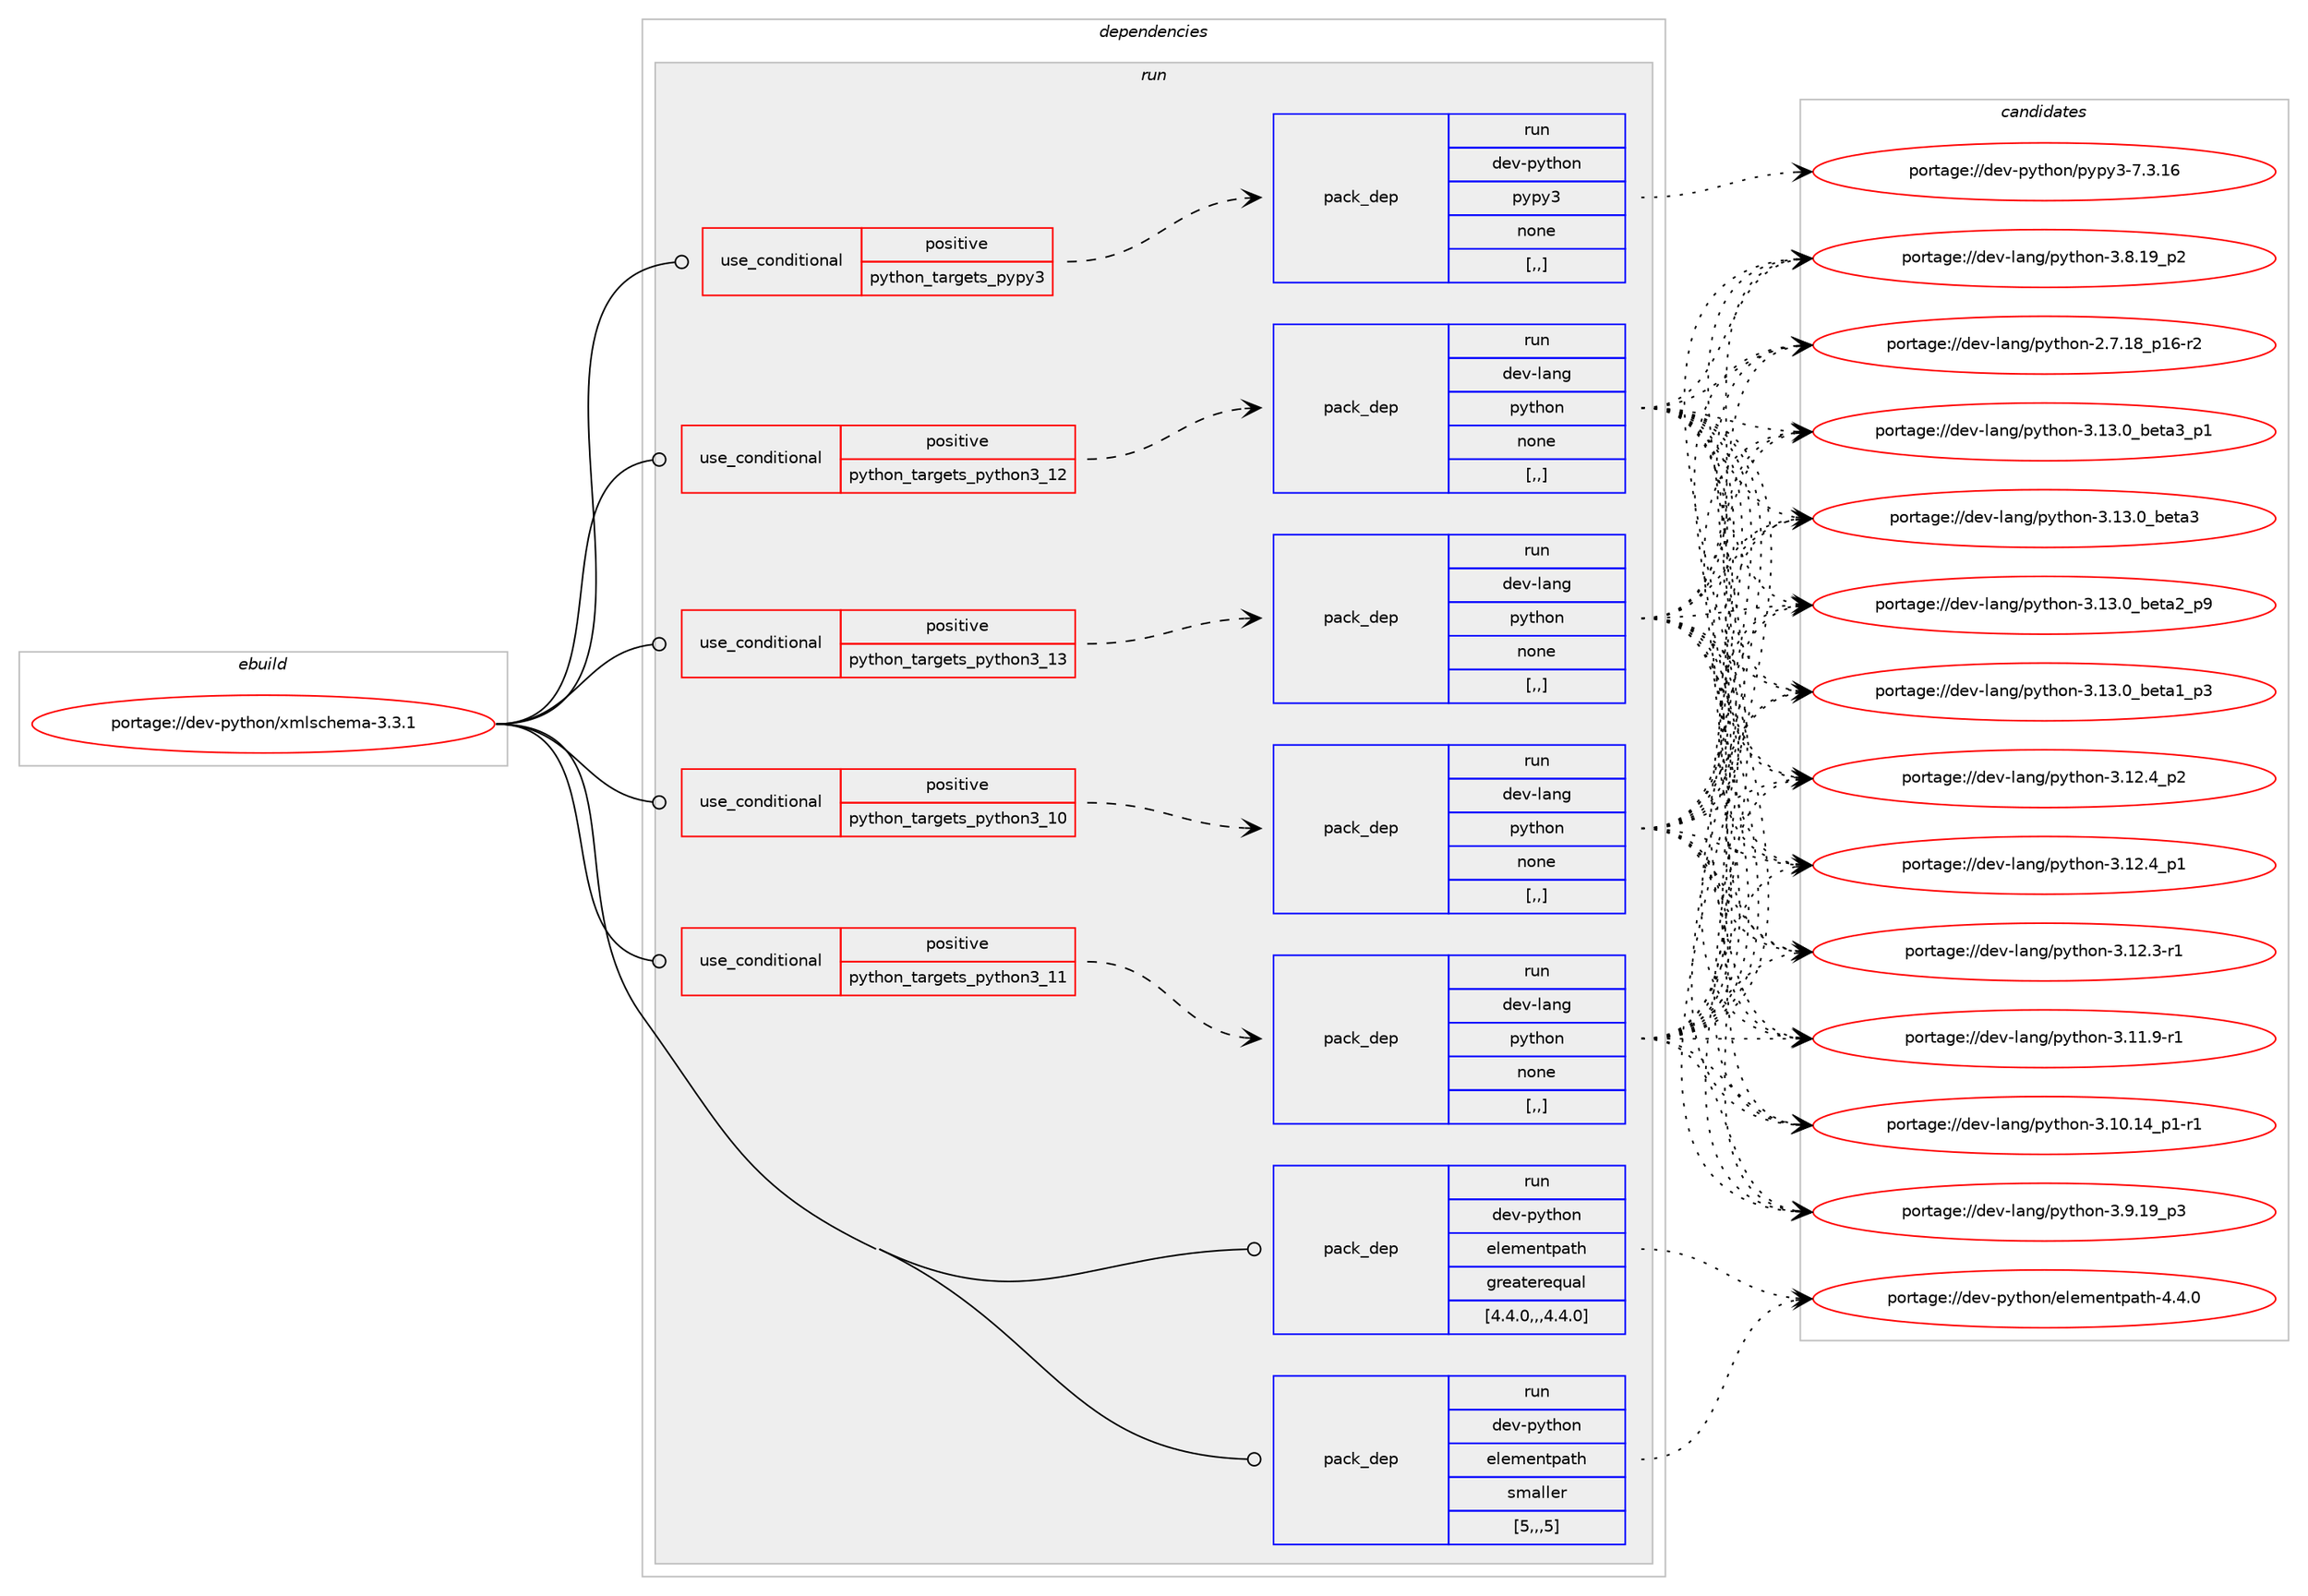 digraph prolog {

# *************
# Graph options
# *************

newrank=true;
concentrate=true;
compound=true;
graph [rankdir=LR,fontname=Helvetica,fontsize=10,ranksep=1.5];#, ranksep=2.5, nodesep=0.2];
edge  [arrowhead=vee];
node  [fontname=Helvetica,fontsize=10];

# **********
# The ebuild
# **********

subgraph cluster_leftcol {
color=gray;
rank=same;
label=<<i>ebuild</i>>;
id [label="portage://dev-python/xmlschema-3.3.1", color=red, width=4, href="../dev-python/xmlschema-3.3.1.svg"];
}

# ****************
# The dependencies
# ****************

subgraph cluster_midcol {
color=gray;
label=<<i>dependencies</i>>;
subgraph cluster_compile {
fillcolor="#eeeeee";
style=filled;
label=<<i>compile</i>>;
}
subgraph cluster_compileandrun {
fillcolor="#eeeeee";
style=filled;
label=<<i>compile and run</i>>;
}
subgraph cluster_run {
fillcolor="#eeeeee";
style=filled;
label=<<i>run</i>>;
subgraph cond40967 {
dependency166669 [label=<<TABLE BORDER="0" CELLBORDER="1" CELLSPACING="0" CELLPADDING="4"><TR><TD ROWSPAN="3" CELLPADDING="10">use_conditional</TD></TR><TR><TD>positive</TD></TR><TR><TD>python_targets_pypy3</TD></TR></TABLE>>, shape=none, color=red];
subgraph pack124441 {
dependency166670 [label=<<TABLE BORDER="0" CELLBORDER="1" CELLSPACING="0" CELLPADDING="4" WIDTH="220"><TR><TD ROWSPAN="6" CELLPADDING="30">pack_dep</TD></TR><TR><TD WIDTH="110">run</TD></TR><TR><TD>dev-python</TD></TR><TR><TD>pypy3</TD></TR><TR><TD>none</TD></TR><TR><TD>[,,]</TD></TR></TABLE>>, shape=none, color=blue];
}
dependency166669:e -> dependency166670:w [weight=20,style="dashed",arrowhead="vee"];
}
id:e -> dependency166669:w [weight=20,style="solid",arrowhead="odot"];
subgraph cond40968 {
dependency166671 [label=<<TABLE BORDER="0" CELLBORDER="1" CELLSPACING="0" CELLPADDING="4"><TR><TD ROWSPAN="3" CELLPADDING="10">use_conditional</TD></TR><TR><TD>positive</TD></TR><TR><TD>python_targets_python3_10</TD></TR></TABLE>>, shape=none, color=red];
subgraph pack124442 {
dependency166672 [label=<<TABLE BORDER="0" CELLBORDER="1" CELLSPACING="0" CELLPADDING="4" WIDTH="220"><TR><TD ROWSPAN="6" CELLPADDING="30">pack_dep</TD></TR><TR><TD WIDTH="110">run</TD></TR><TR><TD>dev-lang</TD></TR><TR><TD>python</TD></TR><TR><TD>none</TD></TR><TR><TD>[,,]</TD></TR></TABLE>>, shape=none, color=blue];
}
dependency166671:e -> dependency166672:w [weight=20,style="dashed",arrowhead="vee"];
}
id:e -> dependency166671:w [weight=20,style="solid",arrowhead="odot"];
subgraph cond40969 {
dependency166673 [label=<<TABLE BORDER="0" CELLBORDER="1" CELLSPACING="0" CELLPADDING="4"><TR><TD ROWSPAN="3" CELLPADDING="10">use_conditional</TD></TR><TR><TD>positive</TD></TR><TR><TD>python_targets_python3_11</TD></TR></TABLE>>, shape=none, color=red];
subgraph pack124443 {
dependency166674 [label=<<TABLE BORDER="0" CELLBORDER="1" CELLSPACING="0" CELLPADDING="4" WIDTH="220"><TR><TD ROWSPAN="6" CELLPADDING="30">pack_dep</TD></TR><TR><TD WIDTH="110">run</TD></TR><TR><TD>dev-lang</TD></TR><TR><TD>python</TD></TR><TR><TD>none</TD></TR><TR><TD>[,,]</TD></TR></TABLE>>, shape=none, color=blue];
}
dependency166673:e -> dependency166674:w [weight=20,style="dashed",arrowhead="vee"];
}
id:e -> dependency166673:w [weight=20,style="solid",arrowhead="odot"];
subgraph cond40970 {
dependency166675 [label=<<TABLE BORDER="0" CELLBORDER="1" CELLSPACING="0" CELLPADDING="4"><TR><TD ROWSPAN="3" CELLPADDING="10">use_conditional</TD></TR><TR><TD>positive</TD></TR><TR><TD>python_targets_python3_12</TD></TR></TABLE>>, shape=none, color=red];
subgraph pack124444 {
dependency166676 [label=<<TABLE BORDER="0" CELLBORDER="1" CELLSPACING="0" CELLPADDING="4" WIDTH="220"><TR><TD ROWSPAN="6" CELLPADDING="30">pack_dep</TD></TR><TR><TD WIDTH="110">run</TD></TR><TR><TD>dev-lang</TD></TR><TR><TD>python</TD></TR><TR><TD>none</TD></TR><TR><TD>[,,]</TD></TR></TABLE>>, shape=none, color=blue];
}
dependency166675:e -> dependency166676:w [weight=20,style="dashed",arrowhead="vee"];
}
id:e -> dependency166675:w [weight=20,style="solid",arrowhead="odot"];
subgraph cond40971 {
dependency166677 [label=<<TABLE BORDER="0" CELLBORDER="1" CELLSPACING="0" CELLPADDING="4"><TR><TD ROWSPAN="3" CELLPADDING="10">use_conditional</TD></TR><TR><TD>positive</TD></TR><TR><TD>python_targets_python3_13</TD></TR></TABLE>>, shape=none, color=red];
subgraph pack124445 {
dependency166678 [label=<<TABLE BORDER="0" CELLBORDER="1" CELLSPACING="0" CELLPADDING="4" WIDTH="220"><TR><TD ROWSPAN="6" CELLPADDING="30">pack_dep</TD></TR><TR><TD WIDTH="110">run</TD></TR><TR><TD>dev-lang</TD></TR><TR><TD>python</TD></TR><TR><TD>none</TD></TR><TR><TD>[,,]</TD></TR></TABLE>>, shape=none, color=blue];
}
dependency166677:e -> dependency166678:w [weight=20,style="dashed",arrowhead="vee"];
}
id:e -> dependency166677:w [weight=20,style="solid",arrowhead="odot"];
subgraph pack124446 {
dependency166679 [label=<<TABLE BORDER="0" CELLBORDER="1" CELLSPACING="0" CELLPADDING="4" WIDTH="220"><TR><TD ROWSPAN="6" CELLPADDING="30">pack_dep</TD></TR><TR><TD WIDTH="110">run</TD></TR><TR><TD>dev-python</TD></TR><TR><TD>elementpath</TD></TR><TR><TD>greaterequal</TD></TR><TR><TD>[4.4.0,,,4.4.0]</TD></TR></TABLE>>, shape=none, color=blue];
}
id:e -> dependency166679:w [weight=20,style="solid",arrowhead="odot"];
subgraph pack124447 {
dependency166680 [label=<<TABLE BORDER="0" CELLBORDER="1" CELLSPACING="0" CELLPADDING="4" WIDTH="220"><TR><TD ROWSPAN="6" CELLPADDING="30">pack_dep</TD></TR><TR><TD WIDTH="110">run</TD></TR><TR><TD>dev-python</TD></TR><TR><TD>elementpath</TD></TR><TR><TD>smaller</TD></TR><TR><TD>[5,,,5]</TD></TR></TABLE>>, shape=none, color=blue];
}
id:e -> dependency166680:w [weight=20,style="solid",arrowhead="odot"];
}
}

# **************
# The candidates
# **************

subgraph cluster_choices {
rank=same;
color=gray;
label=<<i>candidates</i>>;

subgraph choice124441 {
color=black;
nodesep=1;
choice10010111845112121116104111110471121211121215145554651464954 [label="portage://dev-python/pypy3-7.3.16", color=red, width=4,href="../dev-python/pypy3-7.3.16.svg"];
dependency166670:e -> choice10010111845112121116104111110471121211121215145554651464954:w [style=dotted,weight="100"];
}
subgraph choice124442 {
color=black;
nodesep=1;
choice10010111845108971101034711212111610411111045514649514648959810111697519511249 [label="portage://dev-lang/python-3.13.0_beta3_p1", color=red, width=4,href="../dev-lang/python-3.13.0_beta3_p1.svg"];
choice1001011184510897110103471121211161041111104551464951464895981011169751 [label="portage://dev-lang/python-3.13.0_beta3", color=red, width=4,href="../dev-lang/python-3.13.0_beta3.svg"];
choice10010111845108971101034711212111610411111045514649514648959810111697509511257 [label="portage://dev-lang/python-3.13.0_beta2_p9", color=red, width=4,href="../dev-lang/python-3.13.0_beta2_p9.svg"];
choice10010111845108971101034711212111610411111045514649514648959810111697499511251 [label="portage://dev-lang/python-3.13.0_beta1_p3", color=red, width=4,href="../dev-lang/python-3.13.0_beta1_p3.svg"];
choice100101118451089711010347112121116104111110455146495046529511250 [label="portage://dev-lang/python-3.12.4_p2", color=red, width=4,href="../dev-lang/python-3.12.4_p2.svg"];
choice100101118451089711010347112121116104111110455146495046529511249 [label="portage://dev-lang/python-3.12.4_p1", color=red, width=4,href="../dev-lang/python-3.12.4_p1.svg"];
choice100101118451089711010347112121116104111110455146495046514511449 [label="portage://dev-lang/python-3.12.3-r1", color=red, width=4,href="../dev-lang/python-3.12.3-r1.svg"];
choice100101118451089711010347112121116104111110455146494946574511449 [label="portage://dev-lang/python-3.11.9-r1", color=red, width=4,href="../dev-lang/python-3.11.9-r1.svg"];
choice100101118451089711010347112121116104111110455146494846495295112494511449 [label="portage://dev-lang/python-3.10.14_p1-r1", color=red, width=4,href="../dev-lang/python-3.10.14_p1-r1.svg"];
choice100101118451089711010347112121116104111110455146574649579511251 [label="portage://dev-lang/python-3.9.19_p3", color=red, width=4,href="../dev-lang/python-3.9.19_p3.svg"];
choice100101118451089711010347112121116104111110455146564649579511250 [label="portage://dev-lang/python-3.8.19_p2", color=red, width=4,href="../dev-lang/python-3.8.19_p2.svg"];
choice100101118451089711010347112121116104111110455046554649569511249544511450 [label="portage://dev-lang/python-2.7.18_p16-r2", color=red, width=4,href="../dev-lang/python-2.7.18_p16-r2.svg"];
dependency166672:e -> choice10010111845108971101034711212111610411111045514649514648959810111697519511249:w [style=dotted,weight="100"];
dependency166672:e -> choice1001011184510897110103471121211161041111104551464951464895981011169751:w [style=dotted,weight="100"];
dependency166672:e -> choice10010111845108971101034711212111610411111045514649514648959810111697509511257:w [style=dotted,weight="100"];
dependency166672:e -> choice10010111845108971101034711212111610411111045514649514648959810111697499511251:w [style=dotted,weight="100"];
dependency166672:e -> choice100101118451089711010347112121116104111110455146495046529511250:w [style=dotted,weight="100"];
dependency166672:e -> choice100101118451089711010347112121116104111110455146495046529511249:w [style=dotted,weight="100"];
dependency166672:e -> choice100101118451089711010347112121116104111110455146495046514511449:w [style=dotted,weight="100"];
dependency166672:e -> choice100101118451089711010347112121116104111110455146494946574511449:w [style=dotted,weight="100"];
dependency166672:e -> choice100101118451089711010347112121116104111110455146494846495295112494511449:w [style=dotted,weight="100"];
dependency166672:e -> choice100101118451089711010347112121116104111110455146574649579511251:w [style=dotted,weight="100"];
dependency166672:e -> choice100101118451089711010347112121116104111110455146564649579511250:w [style=dotted,weight="100"];
dependency166672:e -> choice100101118451089711010347112121116104111110455046554649569511249544511450:w [style=dotted,weight="100"];
}
subgraph choice124443 {
color=black;
nodesep=1;
choice10010111845108971101034711212111610411111045514649514648959810111697519511249 [label="portage://dev-lang/python-3.13.0_beta3_p1", color=red, width=4,href="../dev-lang/python-3.13.0_beta3_p1.svg"];
choice1001011184510897110103471121211161041111104551464951464895981011169751 [label="portage://dev-lang/python-3.13.0_beta3", color=red, width=4,href="../dev-lang/python-3.13.0_beta3.svg"];
choice10010111845108971101034711212111610411111045514649514648959810111697509511257 [label="portage://dev-lang/python-3.13.0_beta2_p9", color=red, width=4,href="../dev-lang/python-3.13.0_beta2_p9.svg"];
choice10010111845108971101034711212111610411111045514649514648959810111697499511251 [label="portage://dev-lang/python-3.13.0_beta1_p3", color=red, width=4,href="../dev-lang/python-3.13.0_beta1_p3.svg"];
choice100101118451089711010347112121116104111110455146495046529511250 [label="portage://dev-lang/python-3.12.4_p2", color=red, width=4,href="../dev-lang/python-3.12.4_p2.svg"];
choice100101118451089711010347112121116104111110455146495046529511249 [label="portage://dev-lang/python-3.12.4_p1", color=red, width=4,href="../dev-lang/python-3.12.4_p1.svg"];
choice100101118451089711010347112121116104111110455146495046514511449 [label="portage://dev-lang/python-3.12.3-r1", color=red, width=4,href="../dev-lang/python-3.12.3-r1.svg"];
choice100101118451089711010347112121116104111110455146494946574511449 [label="portage://dev-lang/python-3.11.9-r1", color=red, width=4,href="../dev-lang/python-3.11.9-r1.svg"];
choice100101118451089711010347112121116104111110455146494846495295112494511449 [label="portage://dev-lang/python-3.10.14_p1-r1", color=red, width=4,href="../dev-lang/python-3.10.14_p1-r1.svg"];
choice100101118451089711010347112121116104111110455146574649579511251 [label="portage://dev-lang/python-3.9.19_p3", color=red, width=4,href="../dev-lang/python-3.9.19_p3.svg"];
choice100101118451089711010347112121116104111110455146564649579511250 [label="portage://dev-lang/python-3.8.19_p2", color=red, width=4,href="../dev-lang/python-3.8.19_p2.svg"];
choice100101118451089711010347112121116104111110455046554649569511249544511450 [label="portage://dev-lang/python-2.7.18_p16-r2", color=red, width=4,href="../dev-lang/python-2.7.18_p16-r2.svg"];
dependency166674:e -> choice10010111845108971101034711212111610411111045514649514648959810111697519511249:w [style=dotted,weight="100"];
dependency166674:e -> choice1001011184510897110103471121211161041111104551464951464895981011169751:w [style=dotted,weight="100"];
dependency166674:e -> choice10010111845108971101034711212111610411111045514649514648959810111697509511257:w [style=dotted,weight="100"];
dependency166674:e -> choice10010111845108971101034711212111610411111045514649514648959810111697499511251:w [style=dotted,weight="100"];
dependency166674:e -> choice100101118451089711010347112121116104111110455146495046529511250:w [style=dotted,weight="100"];
dependency166674:e -> choice100101118451089711010347112121116104111110455146495046529511249:w [style=dotted,weight="100"];
dependency166674:e -> choice100101118451089711010347112121116104111110455146495046514511449:w [style=dotted,weight="100"];
dependency166674:e -> choice100101118451089711010347112121116104111110455146494946574511449:w [style=dotted,weight="100"];
dependency166674:e -> choice100101118451089711010347112121116104111110455146494846495295112494511449:w [style=dotted,weight="100"];
dependency166674:e -> choice100101118451089711010347112121116104111110455146574649579511251:w [style=dotted,weight="100"];
dependency166674:e -> choice100101118451089711010347112121116104111110455146564649579511250:w [style=dotted,weight="100"];
dependency166674:e -> choice100101118451089711010347112121116104111110455046554649569511249544511450:w [style=dotted,weight="100"];
}
subgraph choice124444 {
color=black;
nodesep=1;
choice10010111845108971101034711212111610411111045514649514648959810111697519511249 [label="portage://dev-lang/python-3.13.0_beta3_p1", color=red, width=4,href="../dev-lang/python-3.13.0_beta3_p1.svg"];
choice1001011184510897110103471121211161041111104551464951464895981011169751 [label="portage://dev-lang/python-3.13.0_beta3", color=red, width=4,href="../dev-lang/python-3.13.0_beta3.svg"];
choice10010111845108971101034711212111610411111045514649514648959810111697509511257 [label="portage://dev-lang/python-3.13.0_beta2_p9", color=red, width=4,href="../dev-lang/python-3.13.0_beta2_p9.svg"];
choice10010111845108971101034711212111610411111045514649514648959810111697499511251 [label="portage://dev-lang/python-3.13.0_beta1_p3", color=red, width=4,href="../dev-lang/python-3.13.0_beta1_p3.svg"];
choice100101118451089711010347112121116104111110455146495046529511250 [label="portage://dev-lang/python-3.12.4_p2", color=red, width=4,href="../dev-lang/python-3.12.4_p2.svg"];
choice100101118451089711010347112121116104111110455146495046529511249 [label="portage://dev-lang/python-3.12.4_p1", color=red, width=4,href="../dev-lang/python-3.12.4_p1.svg"];
choice100101118451089711010347112121116104111110455146495046514511449 [label="portage://dev-lang/python-3.12.3-r1", color=red, width=4,href="../dev-lang/python-3.12.3-r1.svg"];
choice100101118451089711010347112121116104111110455146494946574511449 [label="portage://dev-lang/python-3.11.9-r1", color=red, width=4,href="../dev-lang/python-3.11.9-r1.svg"];
choice100101118451089711010347112121116104111110455146494846495295112494511449 [label="portage://dev-lang/python-3.10.14_p1-r1", color=red, width=4,href="../dev-lang/python-3.10.14_p1-r1.svg"];
choice100101118451089711010347112121116104111110455146574649579511251 [label="portage://dev-lang/python-3.9.19_p3", color=red, width=4,href="../dev-lang/python-3.9.19_p3.svg"];
choice100101118451089711010347112121116104111110455146564649579511250 [label="portage://dev-lang/python-3.8.19_p2", color=red, width=4,href="../dev-lang/python-3.8.19_p2.svg"];
choice100101118451089711010347112121116104111110455046554649569511249544511450 [label="portage://dev-lang/python-2.7.18_p16-r2", color=red, width=4,href="../dev-lang/python-2.7.18_p16-r2.svg"];
dependency166676:e -> choice10010111845108971101034711212111610411111045514649514648959810111697519511249:w [style=dotted,weight="100"];
dependency166676:e -> choice1001011184510897110103471121211161041111104551464951464895981011169751:w [style=dotted,weight="100"];
dependency166676:e -> choice10010111845108971101034711212111610411111045514649514648959810111697509511257:w [style=dotted,weight="100"];
dependency166676:e -> choice10010111845108971101034711212111610411111045514649514648959810111697499511251:w [style=dotted,weight="100"];
dependency166676:e -> choice100101118451089711010347112121116104111110455146495046529511250:w [style=dotted,weight="100"];
dependency166676:e -> choice100101118451089711010347112121116104111110455146495046529511249:w [style=dotted,weight="100"];
dependency166676:e -> choice100101118451089711010347112121116104111110455146495046514511449:w [style=dotted,weight="100"];
dependency166676:e -> choice100101118451089711010347112121116104111110455146494946574511449:w [style=dotted,weight="100"];
dependency166676:e -> choice100101118451089711010347112121116104111110455146494846495295112494511449:w [style=dotted,weight="100"];
dependency166676:e -> choice100101118451089711010347112121116104111110455146574649579511251:w [style=dotted,weight="100"];
dependency166676:e -> choice100101118451089711010347112121116104111110455146564649579511250:w [style=dotted,weight="100"];
dependency166676:e -> choice100101118451089711010347112121116104111110455046554649569511249544511450:w [style=dotted,weight="100"];
}
subgraph choice124445 {
color=black;
nodesep=1;
choice10010111845108971101034711212111610411111045514649514648959810111697519511249 [label="portage://dev-lang/python-3.13.0_beta3_p1", color=red, width=4,href="../dev-lang/python-3.13.0_beta3_p1.svg"];
choice1001011184510897110103471121211161041111104551464951464895981011169751 [label="portage://dev-lang/python-3.13.0_beta3", color=red, width=4,href="../dev-lang/python-3.13.0_beta3.svg"];
choice10010111845108971101034711212111610411111045514649514648959810111697509511257 [label="portage://dev-lang/python-3.13.0_beta2_p9", color=red, width=4,href="../dev-lang/python-3.13.0_beta2_p9.svg"];
choice10010111845108971101034711212111610411111045514649514648959810111697499511251 [label="portage://dev-lang/python-3.13.0_beta1_p3", color=red, width=4,href="../dev-lang/python-3.13.0_beta1_p3.svg"];
choice100101118451089711010347112121116104111110455146495046529511250 [label="portage://dev-lang/python-3.12.4_p2", color=red, width=4,href="../dev-lang/python-3.12.4_p2.svg"];
choice100101118451089711010347112121116104111110455146495046529511249 [label="portage://dev-lang/python-3.12.4_p1", color=red, width=4,href="../dev-lang/python-3.12.4_p1.svg"];
choice100101118451089711010347112121116104111110455146495046514511449 [label="portage://dev-lang/python-3.12.3-r1", color=red, width=4,href="../dev-lang/python-3.12.3-r1.svg"];
choice100101118451089711010347112121116104111110455146494946574511449 [label="portage://dev-lang/python-3.11.9-r1", color=red, width=4,href="../dev-lang/python-3.11.9-r1.svg"];
choice100101118451089711010347112121116104111110455146494846495295112494511449 [label="portage://dev-lang/python-3.10.14_p1-r1", color=red, width=4,href="../dev-lang/python-3.10.14_p1-r1.svg"];
choice100101118451089711010347112121116104111110455146574649579511251 [label="portage://dev-lang/python-3.9.19_p3", color=red, width=4,href="../dev-lang/python-3.9.19_p3.svg"];
choice100101118451089711010347112121116104111110455146564649579511250 [label="portage://dev-lang/python-3.8.19_p2", color=red, width=4,href="../dev-lang/python-3.8.19_p2.svg"];
choice100101118451089711010347112121116104111110455046554649569511249544511450 [label="portage://dev-lang/python-2.7.18_p16-r2", color=red, width=4,href="../dev-lang/python-2.7.18_p16-r2.svg"];
dependency166678:e -> choice10010111845108971101034711212111610411111045514649514648959810111697519511249:w [style=dotted,weight="100"];
dependency166678:e -> choice1001011184510897110103471121211161041111104551464951464895981011169751:w [style=dotted,weight="100"];
dependency166678:e -> choice10010111845108971101034711212111610411111045514649514648959810111697509511257:w [style=dotted,weight="100"];
dependency166678:e -> choice10010111845108971101034711212111610411111045514649514648959810111697499511251:w [style=dotted,weight="100"];
dependency166678:e -> choice100101118451089711010347112121116104111110455146495046529511250:w [style=dotted,weight="100"];
dependency166678:e -> choice100101118451089711010347112121116104111110455146495046529511249:w [style=dotted,weight="100"];
dependency166678:e -> choice100101118451089711010347112121116104111110455146495046514511449:w [style=dotted,weight="100"];
dependency166678:e -> choice100101118451089711010347112121116104111110455146494946574511449:w [style=dotted,weight="100"];
dependency166678:e -> choice100101118451089711010347112121116104111110455146494846495295112494511449:w [style=dotted,weight="100"];
dependency166678:e -> choice100101118451089711010347112121116104111110455146574649579511251:w [style=dotted,weight="100"];
dependency166678:e -> choice100101118451089711010347112121116104111110455146564649579511250:w [style=dotted,weight="100"];
dependency166678:e -> choice100101118451089711010347112121116104111110455046554649569511249544511450:w [style=dotted,weight="100"];
}
subgraph choice124446 {
color=black;
nodesep=1;
choice100101118451121211161041111104710110810110910111011611297116104455246524648 [label="portage://dev-python/elementpath-4.4.0", color=red, width=4,href="../dev-python/elementpath-4.4.0.svg"];
dependency166679:e -> choice100101118451121211161041111104710110810110910111011611297116104455246524648:w [style=dotted,weight="100"];
}
subgraph choice124447 {
color=black;
nodesep=1;
choice100101118451121211161041111104710110810110910111011611297116104455246524648 [label="portage://dev-python/elementpath-4.4.0", color=red, width=4,href="../dev-python/elementpath-4.4.0.svg"];
dependency166680:e -> choice100101118451121211161041111104710110810110910111011611297116104455246524648:w [style=dotted,weight="100"];
}
}

}
